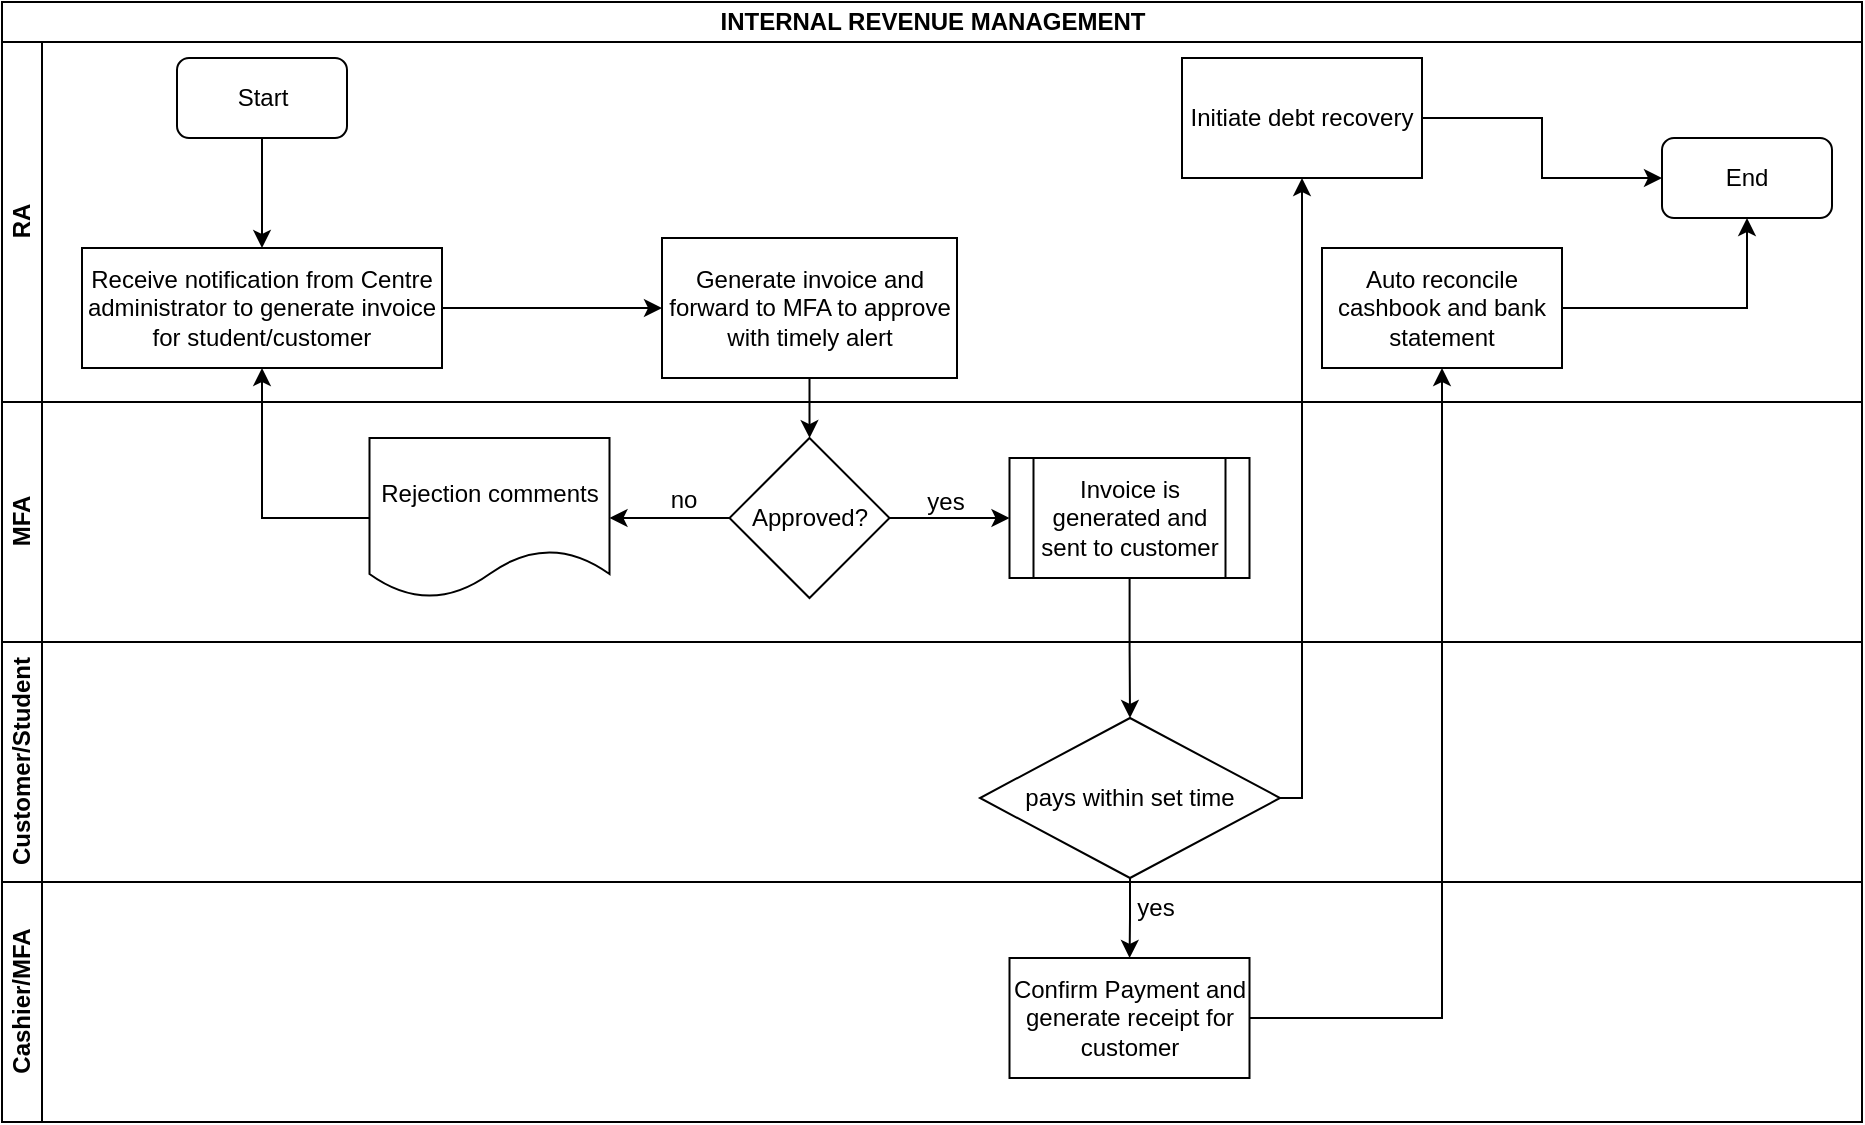 <mxfile version="14.1.8" type="github">
  <diagram id="yZuaLwqFxBGLV3QHSlK5" name="Page-1">
    <mxGraphModel dx="1038" dy="547" grid="1" gridSize="10" guides="1" tooltips="1" connect="1" arrows="1" fold="1" page="1" pageScale="1" pageWidth="1169" pageHeight="827" math="0" shadow="0">
      <root>
        <mxCell id="0" />
        <mxCell id="1" parent="0" />
        <mxCell id="WxjS0sSeTSIqtQa7dZPV-1" value="INTERNAL REVENUE MANAGEMENT" style="swimlane;html=1;childLayout=stackLayout;resizeParent=1;resizeParentMax=0;horizontal=1;startSize=20;horizontalStack=0;" vertex="1" parent="1">
          <mxGeometry x="90" y="10" width="930" height="560" as="geometry" />
        </mxCell>
        <mxCell id="WxjS0sSeTSIqtQa7dZPV-2" value="RA" style="swimlane;html=1;startSize=20;horizontal=0;" vertex="1" parent="WxjS0sSeTSIqtQa7dZPV-1">
          <mxGeometry y="20" width="930" height="180" as="geometry" />
        </mxCell>
        <mxCell id="WxjS0sSeTSIqtQa7dZPV-6" value="Start" style="rounded=1;whiteSpace=wrap;html=1;" vertex="1" parent="WxjS0sSeTSIqtQa7dZPV-2">
          <mxGeometry x="87.5" y="8" width="85" height="40" as="geometry" />
        </mxCell>
        <mxCell id="WxjS0sSeTSIqtQa7dZPV-9" value="Receive notification from Centre administrator to generate invoice for student/customer" style="rounded=0;whiteSpace=wrap;html=1;" vertex="1" parent="WxjS0sSeTSIqtQa7dZPV-2">
          <mxGeometry x="40" y="103" width="180" height="60" as="geometry" />
        </mxCell>
        <mxCell id="WxjS0sSeTSIqtQa7dZPV-8" value="" style="edgeStyle=orthogonalEdgeStyle;rounded=0;orthogonalLoop=1;jettySize=auto;html=1;" edge="1" parent="WxjS0sSeTSIqtQa7dZPV-2" source="WxjS0sSeTSIqtQa7dZPV-6" target="WxjS0sSeTSIqtQa7dZPV-9">
          <mxGeometry relative="1" as="geometry">
            <mxPoint x="130" y="118" as="targetPoint" />
          </mxGeometry>
        </mxCell>
        <mxCell id="WxjS0sSeTSIqtQa7dZPV-28" value="Auto reconcile cashbook and bank statement" style="whiteSpace=wrap;html=1;rounded=0;" vertex="1" parent="WxjS0sSeTSIqtQa7dZPV-2">
          <mxGeometry x="660" y="103" width="120" height="60" as="geometry" />
        </mxCell>
        <mxCell id="WxjS0sSeTSIqtQa7dZPV-32" value="Initiate debt recovery" style="whiteSpace=wrap;html=1;" vertex="1" parent="WxjS0sSeTSIqtQa7dZPV-2">
          <mxGeometry x="590" y="8" width="120" height="60" as="geometry" />
        </mxCell>
        <mxCell id="WxjS0sSeTSIqtQa7dZPV-34" value="End" style="rounded=1;whiteSpace=wrap;html=1;" vertex="1" parent="WxjS0sSeTSIqtQa7dZPV-2">
          <mxGeometry x="830" y="48" width="85" height="40" as="geometry" />
        </mxCell>
        <mxCell id="WxjS0sSeTSIqtQa7dZPV-36" value="" style="edgeStyle=orthogonalEdgeStyle;rounded=0;orthogonalLoop=1;jettySize=auto;html=1;entryX=0;entryY=0.5;entryDx=0;entryDy=0;" edge="1" parent="WxjS0sSeTSIqtQa7dZPV-2" source="WxjS0sSeTSIqtQa7dZPV-32" target="WxjS0sSeTSIqtQa7dZPV-34">
          <mxGeometry relative="1" as="geometry">
            <mxPoint x="790" y="48" as="targetPoint" />
          </mxGeometry>
        </mxCell>
        <mxCell id="WxjS0sSeTSIqtQa7dZPV-38" value="" style="edgeStyle=orthogonalEdgeStyle;rounded=0;orthogonalLoop=1;jettySize=auto;html=1;entryX=0.5;entryY=1;entryDx=0;entryDy=0;" edge="1" parent="WxjS0sSeTSIqtQa7dZPV-2" source="WxjS0sSeTSIqtQa7dZPV-28" target="WxjS0sSeTSIqtQa7dZPV-34">
          <mxGeometry relative="1" as="geometry">
            <mxPoint x="860" y="133" as="targetPoint" />
          </mxGeometry>
        </mxCell>
        <mxCell id="WxjS0sSeTSIqtQa7dZPV-3" value="MFA" style="swimlane;html=1;startSize=20;horizontal=0;" vertex="1" parent="WxjS0sSeTSIqtQa7dZPV-1">
          <mxGeometry y="200" width="930" height="120" as="geometry" />
        </mxCell>
        <mxCell id="WxjS0sSeTSIqtQa7dZPV-12" value="Approved?" style="rhombus;whiteSpace=wrap;html=1;rounded=0;" vertex="1" parent="WxjS0sSeTSIqtQa7dZPV-3">
          <mxGeometry x="363.75" y="18" width="80" height="80" as="geometry" />
        </mxCell>
        <mxCell id="WxjS0sSeTSIqtQa7dZPV-16" value="no" style="text;html=1;strokeColor=none;fillColor=none;align=center;verticalAlign=middle;whiteSpace=wrap;rounded=0;" vertex="1" parent="WxjS0sSeTSIqtQa7dZPV-3">
          <mxGeometry x="320.75" y="39" width="40" height="20" as="geometry" />
        </mxCell>
        <mxCell id="WxjS0sSeTSIqtQa7dZPV-4" value="Customer/Student" style="swimlane;html=1;startSize=20;horizontal=0;" vertex="1" parent="WxjS0sSeTSIqtQa7dZPV-1">
          <mxGeometry y="320" width="930" height="120" as="geometry" />
        </mxCell>
        <mxCell id="WxjS0sSeTSIqtQa7dZPV-30" value="pays within set time" style="rhombus;whiteSpace=wrap;html=1;" vertex="1" parent="WxjS0sSeTSIqtQa7dZPV-4">
          <mxGeometry x="489" y="38" width="150" height="80" as="geometry" />
        </mxCell>
        <mxCell id="WxjS0sSeTSIqtQa7dZPV-5" value="Cashier/MFA" style="swimlane;html=1;startSize=20;horizontal=0;" vertex="1" parent="WxjS0sSeTSIqtQa7dZPV-1">
          <mxGeometry y="440" width="930" height="120" as="geometry" />
        </mxCell>
        <mxCell id="WxjS0sSeTSIqtQa7dZPV-26" value="Confirm Payment and generate receipt for customer" style="whiteSpace=wrap;html=1;rounded=0;" vertex="1" parent="WxjS0sSeTSIqtQa7dZPV-5">
          <mxGeometry x="503.75" y="38" width="120" height="60" as="geometry" />
        </mxCell>
        <mxCell id="WxjS0sSeTSIqtQa7dZPV-31" value="yes" style="text;html=1;strokeColor=none;fillColor=none;align=center;verticalAlign=middle;whiteSpace=wrap;rounded=0;" vertex="1" parent="WxjS0sSeTSIqtQa7dZPV-5">
          <mxGeometry x="557" y="3" width="40" height="20" as="geometry" />
        </mxCell>
        <mxCell id="WxjS0sSeTSIqtQa7dZPV-29" value="" style="edgeStyle=orthogonalEdgeStyle;rounded=0;orthogonalLoop=1;jettySize=auto;html=1;" edge="1" parent="WxjS0sSeTSIqtQa7dZPV-1" source="WxjS0sSeTSIqtQa7dZPV-26" target="WxjS0sSeTSIqtQa7dZPV-28">
          <mxGeometry relative="1" as="geometry" />
        </mxCell>
        <mxCell id="WxjS0sSeTSIqtQa7dZPV-27" value="" style="edgeStyle=orthogonalEdgeStyle;rounded=0;orthogonalLoop=1;jettySize=auto;html=1;exitX=0.5;exitY=1;exitDx=0;exitDy=0;" edge="1" parent="WxjS0sSeTSIqtQa7dZPV-1" source="WxjS0sSeTSIqtQa7dZPV-30" target="WxjS0sSeTSIqtQa7dZPV-26">
          <mxGeometry relative="1" as="geometry">
            <mxPoint x="563.75" y="428" as="sourcePoint" />
          </mxGeometry>
        </mxCell>
        <mxCell id="WxjS0sSeTSIqtQa7dZPV-33" value="" style="edgeStyle=orthogonalEdgeStyle;rounded=0;orthogonalLoop=1;jettySize=auto;html=1;" edge="1" parent="WxjS0sSeTSIqtQa7dZPV-1" source="WxjS0sSeTSIqtQa7dZPV-30" target="WxjS0sSeTSIqtQa7dZPV-32">
          <mxGeometry relative="1" as="geometry">
            <Array as="points">
              <mxPoint x="650" y="398" />
            </Array>
          </mxGeometry>
        </mxCell>
        <mxCell id="WxjS0sSeTSIqtQa7dZPV-13" value="" style="edgeStyle=orthogonalEdgeStyle;rounded=0;orthogonalLoop=1;jettySize=auto;html=1;" edge="1" parent="1" source="WxjS0sSeTSIqtQa7dZPV-10" target="WxjS0sSeTSIqtQa7dZPV-12">
          <mxGeometry relative="1" as="geometry" />
        </mxCell>
        <mxCell id="WxjS0sSeTSIqtQa7dZPV-10" value="Generate invoice and forward to MFA to approve with timely alert" style="whiteSpace=wrap;html=1;rounded=0;" vertex="1" parent="1">
          <mxGeometry x="420" y="128" width="147.5" height="70" as="geometry" />
        </mxCell>
        <mxCell id="WxjS0sSeTSIqtQa7dZPV-11" value="" style="edgeStyle=orthogonalEdgeStyle;rounded=0;orthogonalLoop=1;jettySize=auto;html=1;" edge="1" parent="1" source="WxjS0sSeTSIqtQa7dZPV-9" target="WxjS0sSeTSIqtQa7dZPV-10">
          <mxGeometry relative="1" as="geometry" />
        </mxCell>
        <mxCell id="WxjS0sSeTSIqtQa7dZPV-20" value="" style="edgeStyle=orthogonalEdgeStyle;rounded=0;orthogonalLoop=1;jettySize=auto;html=1;entryX=0.5;entryY=1;entryDx=0;entryDy=0;exitX=0;exitY=0.5;exitDx=0;exitDy=0;" edge="1" parent="1" source="WxjS0sSeTSIqtQa7dZPV-14" target="WxjS0sSeTSIqtQa7dZPV-9">
          <mxGeometry relative="1" as="geometry">
            <mxPoint x="193.75" y="268" as="targetPoint" />
          </mxGeometry>
        </mxCell>
        <mxCell id="WxjS0sSeTSIqtQa7dZPV-14" value="Rejection comments" style="shape=document;whiteSpace=wrap;html=1;boundedLbl=1;rounded=0;" vertex="1" parent="1">
          <mxGeometry x="273.75" y="228" width="120" height="80" as="geometry" />
        </mxCell>
        <mxCell id="WxjS0sSeTSIqtQa7dZPV-15" value="" style="edgeStyle=orthogonalEdgeStyle;rounded=0;orthogonalLoop=1;jettySize=auto;html=1;" edge="1" parent="1" source="WxjS0sSeTSIqtQa7dZPV-12" target="WxjS0sSeTSIqtQa7dZPV-14">
          <mxGeometry relative="1" as="geometry" />
        </mxCell>
        <mxCell id="WxjS0sSeTSIqtQa7dZPV-24" value="" style="edgeStyle=orthogonalEdgeStyle;rounded=0;orthogonalLoop=1;jettySize=auto;html=1;entryX=0.5;entryY=0;entryDx=0;entryDy=0;" edge="1" parent="1" source="WxjS0sSeTSIqtQa7dZPV-21" target="WxjS0sSeTSIqtQa7dZPV-30">
          <mxGeometry relative="1" as="geometry">
            <mxPoint x="653.75" y="378" as="targetPoint" />
          </mxGeometry>
        </mxCell>
        <mxCell id="WxjS0sSeTSIqtQa7dZPV-21" value="Invoice is generated and sent to customer" style="shape=process;whiteSpace=wrap;html=1;backgroundOutline=1;rounded=0;" vertex="1" parent="1">
          <mxGeometry x="593.75" y="238" width="120" height="60" as="geometry" />
        </mxCell>
        <mxCell id="WxjS0sSeTSIqtQa7dZPV-22" value="" style="edgeStyle=orthogonalEdgeStyle;rounded=0;orthogonalLoop=1;jettySize=auto;html=1;" edge="1" parent="1" source="WxjS0sSeTSIqtQa7dZPV-12" target="WxjS0sSeTSIqtQa7dZPV-21">
          <mxGeometry relative="1" as="geometry" />
        </mxCell>
        <mxCell id="WxjS0sSeTSIqtQa7dZPV-25" value="yes" style="text;html=1;strokeColor=none;fillColor=none;align=center;verticalAlign=middle;whiteSpace=wrap;rounded=0;" vertex="1" parent="1">
          <mxGeometry x="541.5" y="250" width="40" height="20" as="geometry" />
        </mxCell>
      </root>
    </mxGraphModel>
  </diagram>
</mxfile>
